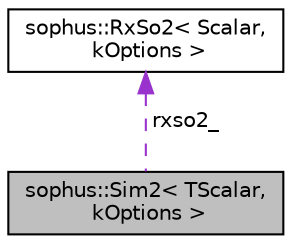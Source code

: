 digraph "sophus::Sim2&lt; TScalar, kOptions &gt;"
{
 // LATEX_PDF_SIZE
  edge [fontname="Helvetica",fontsize="10",labelfontname="Helvetica",labelfontsize="10"];
  node [fontname="Helvetica",fontsize="10",shape=record];
  Node1 [label="sophus::Sim2\< TScalar,\l kOptions \>",height=0.2,width=0.4,color="black", fillcolor="grey75", style="filled", fontcolor="black",tooltip="Sim2 using default storage; derived from Sim2Base."];
  Node2 -> Node1 [dir="back",color="darkorchid3",fontsize="10",style="dashed",label=" rxso2_" ,fontname="Helvetica"];
  Node2 [label="sophus::RxSo2\< Scalar,\l kOptions \>",height=0.2,width=0.4,color="black", fillcolor="white", style="filled",URL="$classsophus_1_1_rx_so2.html",tooltip=" "];
}

